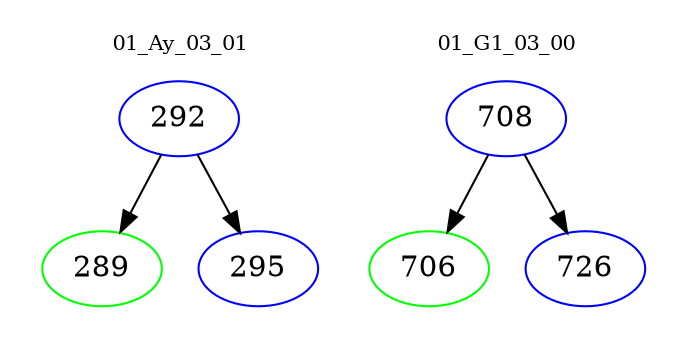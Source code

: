digraph{
subgraph cluster_0 {
color = white
label = "01_Ay_03_01";
fontsize=10;
T0_292 [label="292", color="blue"]
T0_292 -> T0_289 [color="black"]
T0_289 [label="289", color="green"]
T0_292 -> T0_295 [color="black"]
T0_295 [label="295", color="blue"]
}
subgraph cluster_1 {
color = white
label = "01_G1_03_00";
fontsize=10;
T1_708 [label="708", color="blue"]
T1_708 -> T1_706 [color="black"]
T1_706 [label="706", color="green"]
T1_708 -> T1_726 [color="black"]
T1_726 [label="726", color="blue"]
}
}
